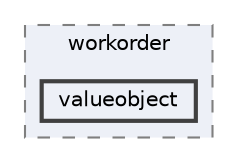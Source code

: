 digraph "repository/brm-subscriber/src/main/java/com/sterlite/cal/brm/subscriber/workorder/valueobject"
{
 // LATEX_PDF_SIZE
  bgcolor="transparent";
  edge [fontname=Helvetica,fontsize=10,labelfontname=Helvetica,labelfontsize=10];
  node [fontname=Helvetica,fontsize=10,shape=box,height=0.2,width=0.4];
  compound=true
  subgraph clusterdir_8cd387d57ad57893ff23a0f0cbe2b881 {
    graph [ bgcolor="#edf0f7", pencolor="grey50", label="workorder", fontname=Helvetica,fontsize=10 style="filled,dashed", URL="dir_8cd387d57ad57893ff23a0f0cbe2b881.html",tooltip=""]
  dir_5e057640f49407bd75868c92e338dbef [label="valueobject", fillcolor="#edf0f7", color="grey25", style="filled,bold", URL="dir_5e057640f49407bd75868c92e338dbef.html",tooltip=""];
  }
}
